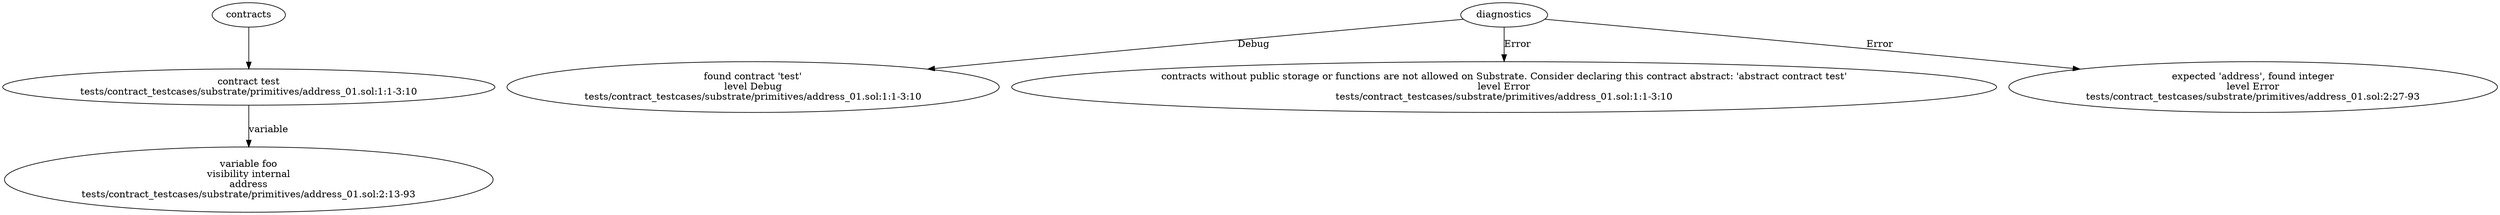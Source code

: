 strict digraph "tests/contract_testcases/substrate/primitives/address_01.sol" {
	contract [label="contract test\ntests/contract_testcases/substrate/primitives/address_01.sol:1:1-3:10"]
	var [label="variable foo\nvisibility internal\naddress\ntests/contract_testcases/substrate/primitives/address_01.sol:2:13-93"]
	diagnostic [label="found contract 'test'\nlevel Debug\ntests/contract_testcases/substrate/primitives/address_01.sol:1:1-3:10"]
	diagnostic_5 [label="contracts without public storage or functions are not allowed on Substrate. Consider declaring this contract abstract: 'abstract contract test'\nlevel Error\ntests/contract_testcases/substrate/primitives/address_01.sol:1:1-3:10"]
	diagnostic_6 [label="expected 'address', found integer\nlevel Error\ntests/contract_testcases/substrate/primitives/address_01.sol:2:27-93"]
	contracts -> contract
	contract -> var [label="variable"]
	diagnostics -> diagnostic [label="Debug"]
	diagnostics -> diagnostic_5 [label="Error"]
	diagnostics -> diagnostic_6 [label="Error"]
}
